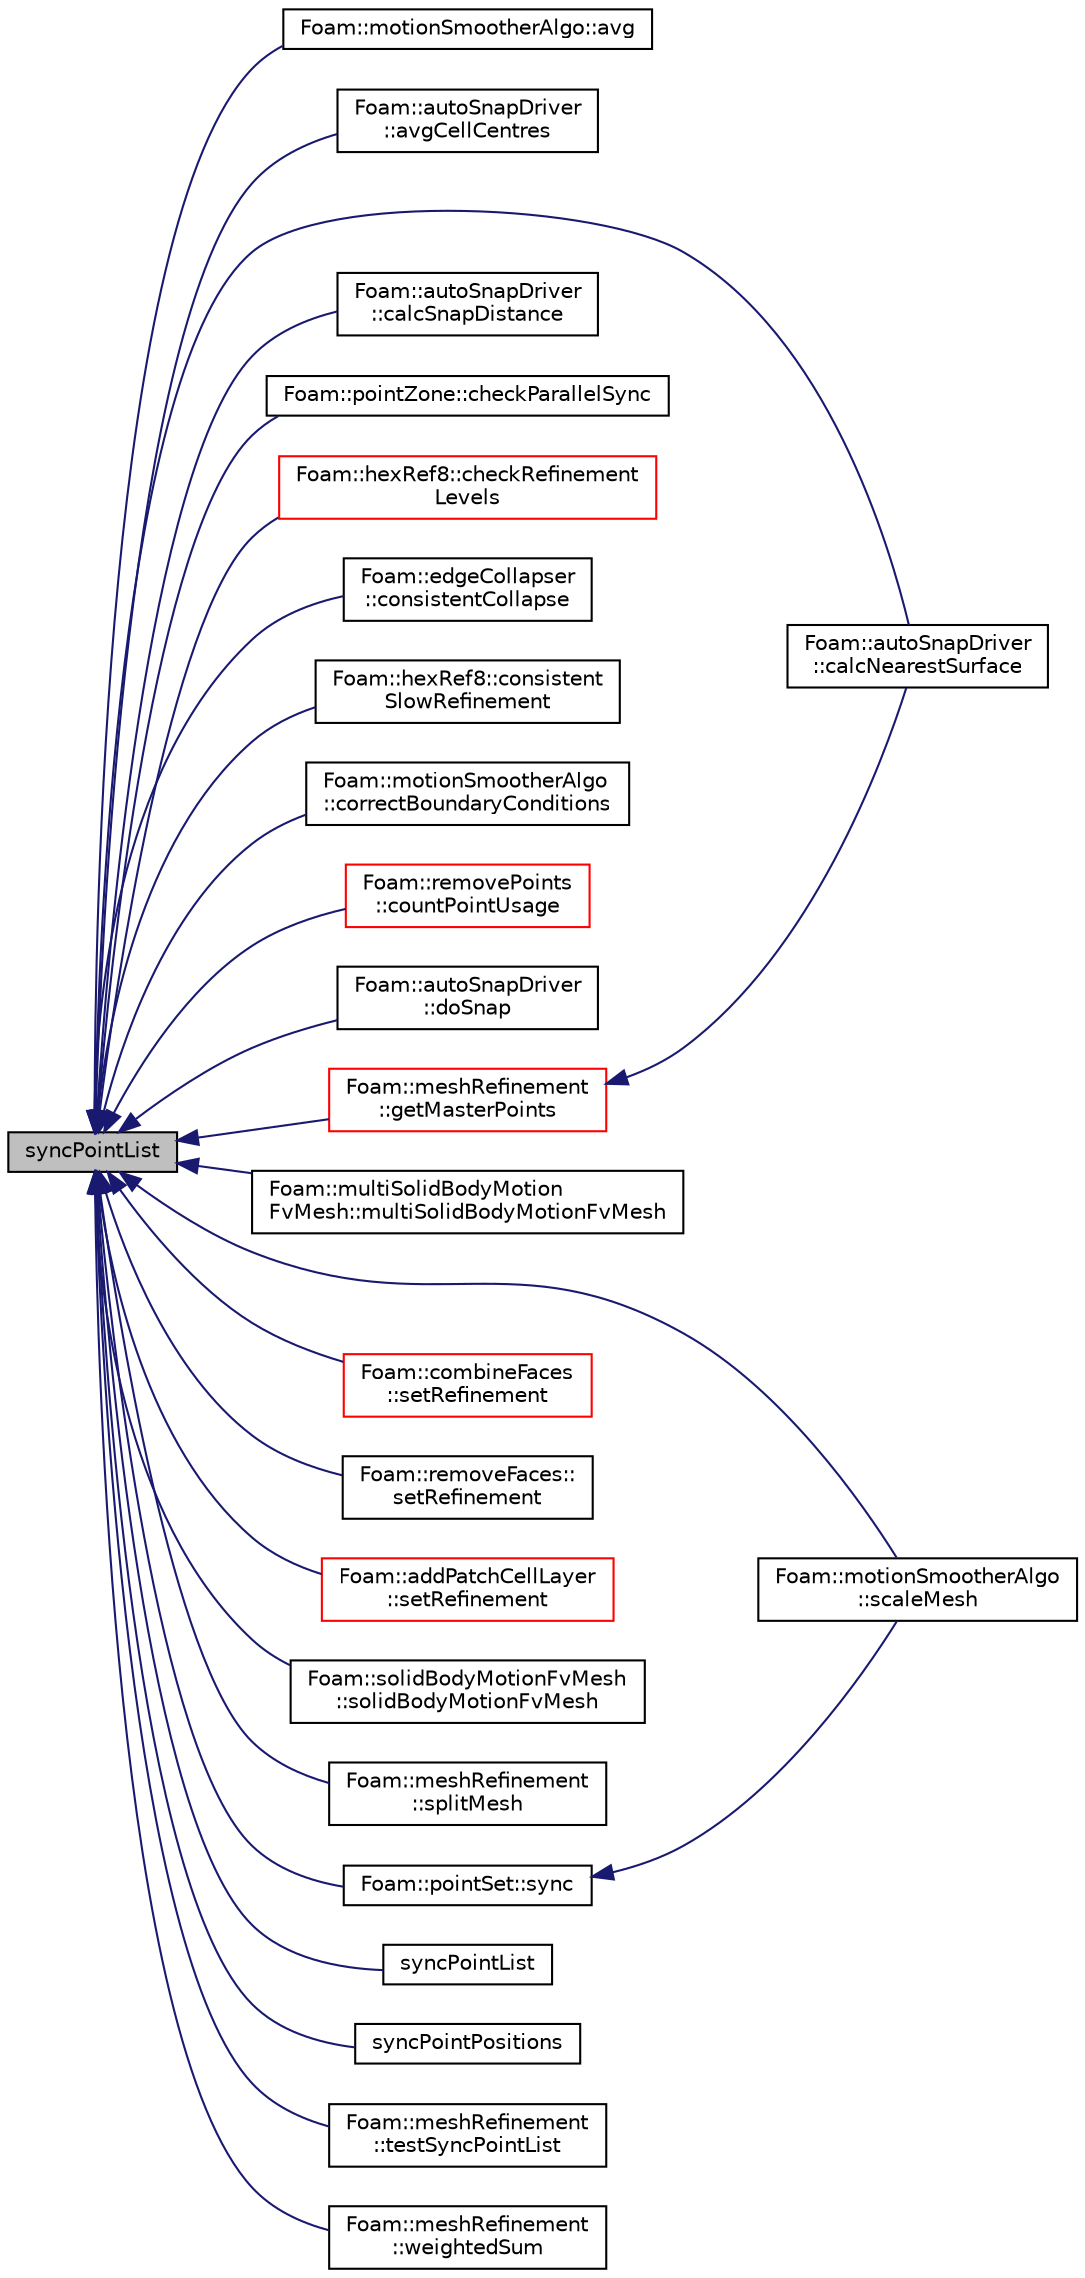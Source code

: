 digraph "syncPointList"
{
  bgcolor="transparent";
  edge [fontname="Helvetica",fontsize="10",labelfontname="Helvetica",labelfontsize="10"];
  node [fontname="Helvetica",fontsize="10",shape=record];
  rankdir="LR";
  Node1 [label="syncPointList",height=0.2,width=0.4,color="black", fillcolor="grey75", style="filled", fontcolor="black"];
  Node1 -> Node2 [dir="back",color="midnightblue",fontsize="10",style="solid",fontname="Helvetica"];
  Node2 [label="Foam::motionSmootherAlgo::avg",height=0.2,width=0.4,color="black",URL="$a01530.html#aa6f9c7ebb447ccec834e8f5689fdebb5"];
  Node1 -> Node3 [dir="back",color="midnightblue",fontsize="10",style="solid",fontname="Helvetica"];
  Node3 [label="Foam::autoSnapDriver\l::avgCellCentres",height=0.2,width=0.4,color="black",URL="$a00088.html#a9a5472df0725c810bc826b246e36068b",tooltip="Helper: calculate average cell centre per point. "];
  Node1 -> Node4 [dir="back",color="midnightblue",fontsize="10",style="solid",fontname="Helvetica"];
  Node4 [label="Foam::autoSnapDriver\l::calcNearestSurface",height=0.2,width=0.4,color="black",URL="$a00088.html#a0a334a64613ee0c208d8edf18306bcf2",tooltip="Per patch point calculate point on nearest surface. Set as. "];
  Node1 -> Node5 [dir="back",color="midnightblue",fontsize="10",style="solid",fontname="Helvetica"];
  Node5 [label="Foam::autoSnapDriver\l::calcSnapDistance",height=0.2,width=0.4,color="black",URL="$a00088.html#afd4d0bc8076355e778a983cde07f58af",tooltip="Calculate edge length per patch point. "];
  Node1 -> Node6 [dir="back",color="midnightblue",fontsize="10",style="solid",fontname="Helvetica"];
  Node6 [label="Foam::pointZone::checkParallelSync",height=0.2,width=0.4,color="black",URL="$a01904.html#a490c98638239707d88ebb005c84997cf",tooltip="Check whether zone is synchronised across coupled boundaries. Return. "];
  Node1 -> Node7 [dir="back",color="midnightblue",fontsize="10",style="solid",fontname="Helvetica"];
  Node7 [label="Foam::hexRef8::checkRefinement\lLevels",height=0.2,width=0.4,color="red",URL="$a01009.html#ab028a1a533caf17855cfb00260729f3c",tooltip="Debug: Check 2:1 consistency across faces. "];
  Node1 -> Node8 [dir="back",color="midnightblue",fontsize="10",style="solid",fontname="Helvetica"];
  Node8 [label="Foam::edgeCollapser\l::consistentCollapse",height=0.2,width=0.4,color="black",URL="$a00613.html#a70ec95413552469153a76deff350a0d5",tooltip="Ensure that the collapse is parallel consistent and update. "];
  Node1 -> Node9 [dir="back",color="midnightblue",fontsize="10",style="solid",fontname="Helvetica"];
  Node9 [label="Foam::hexRef8::consistent\lSlowRefinement",height=0.2,width=0.4,color="black",URL="$a01009.html#aeb54557fb67f4384c1d524d031d65e71",tooltip="Like consistentRefinement but slower: "];
  Node1 -> Node10 [dir="back",color="midnightblue",fontsize="10",style="solid",fontname="Helvetica"];
  Node10 [label="Foam::motionSmootherAlgo\l::correctBoundaryConditions",height=0.2,width=0.4,color="black",URL="$a01530.html#a05d184b200b1ed01aecb634089abaa9b",tooltip="Special correctBoundaryConditions which evaluates fixedValue. "];
  Node1 -> Node11 [dir="back",color="midnightblue",fontsize="10",style="solid",fontname="Helvetica"];
  Node11 [label="Foam::removePoints\l::countPointUsage",height=0.2,width=0.4,color="red",URL="$a02158.html#a6884eaacac39541b80b52140262aecdd",tooltip="Mark in pointCanBeDeleted the points that can be deleted. "];
  Node1 -> Node12 [dir="back",color="midnightblue",fontsize="10",style="solid",fontname="Helvetica"];
  Node12 [label="Foam::autoSnapDriver\l::doSnap",height=0.2,width=0.4,color="black",URL="$a00088.html#adf0870a8be4483ecdb73b26b20d027ee"];
  Node1 -> Node13 [dir="back",color="midnightblue",fontsize="10",style="solid",fontname="Helvetica"];
  Node13 [label="Foam::meshRefinement\l::getMasterPoints",height=0.2,width=0.4,color="red",URL="$a01469.html#ab7f36dd5e2a0f638f316332f5e355ea6",tooltip="Determine master point for subset of points. If coupled. "];
  Node13 -> Node4 [dir="back",color="midnightblue",fontsize="10",style="solid",fontname="Helvetica"];
  Node1 -> Node14 [dir="back",color="midnightblue",fontsize="10",style="solid",fontname="Helvetica"];
  Node14 [label="Foam::multiSolidBodyMotion\lFvMesh::multiSolidBodyMotionFvMesh",height=0.2,width=0.4,color="black",URL="$a01558.html#a51e921d3df17b3742d31ef77f0732942",tooltip="Construct from IOobject. "];
  Node1 -> Node15 [dir="back",color="midnightblue",fontsize="10",style="solid",fontname="Helvetica"];
  Node15 [label="Foam::motionSmootherAlgo\l::scaleMesh",height=0.2,width=0.4,color="black",URL="$a01530.html#a32bff44040e6dbc2f185cba89bcacd6d",tooltip="Move mesh with externally provided mesh constraints. "];
  Node1 -> Node16 [dir="back",color="midnightblue",fontsize="10",style="solid",fontname="Helvetica"];
  Node16 [label="Foam::combineFaces\l::setRefinement",height=0.2,width=0.4,color="red",URL="$a00321.html#a67d2bb0d6cac2b27ae250df417ef6942",tooltip="Play commands into polyTopoChange to combine faces. Gets. "];
  Node1 -> Node17 [dir="back",color="midnightblue",fontsize="10",style="solid",fontname="Helvetica"];
  Node17 [label="Foam::removeFaces::\lsetRefinement",height=0.2,width=0.4,color="black",URL="$a02157.html#ab93e03b88d5ddae1a2a9b101a73f01e6",tooltip="Play commands into polyTopoChange to remove faces. "];
  Node1 -> Node18 [dir="back",color="midnightblue",fontsize="10",style="solid",fontname="Helvetica"];
  Node18 [label="Foam::addPatchCellLayer\l::setRefinement",height=0.2,width=0.4,color="red",URL="$a00024.html#a9488cb0518f21b76444c508cc9658d64",tooltip="Play commands into polyTopoChange to create layers on top. "];
  Node1 -> Node19 [dir="back",color="midnightblue",fontsize="10",style="solid",fontname="Helvetica"];
  Node19 [label="Foam::solidBodyMotionFvMesh\l::solidBodyMotionFvMesh",height=0.2,width=0.4,color="black",URL="$a02364.html#af7e61ff685d96a6e136432a028e3e50d",tooltip="Construct from IOobject. "];
  Node1 -> Node20 [dir="back",color="midnightblue",fontsize="10",style="solid",fontname="Helvetica"];
  Node20 [label="Foam::meshRefinement\l::splitMesh",height=0.2,width=0.4,color="black",URL="$a01469.html#a08f4ea0b833b94c474aa41d492a55d31",tooltip="Split off (with optional buffer layers) unreachable areas. "];
  Node1 -> Node21 [dir="back",color="midnightblue",fontsize="10",style="solid",fontname="Helvetica"];
  Node21 [label="Foam::pointSet::sync",height=0.2,width=0.4,color="black",URL="$a01898.html#aa7fca4a1afef0062c91f4d1e3776659d",tooltip="Sync set across coupled patches. Adds coupled points to set. "];
  Node21 -> Node15 [dir="back",color="midnightblue",fontsize="10",style="solid",fontname="Helvetica"];
  Node1 -> Node22 [dir="back",color="midnightblue",fontsize="10",style="solid",fontname="Helvetica"];
  Node22 [label="syncPointList",height=0.2,width=0.4,color="black",URL="$a02542.html#ac6ac0d60ad15a1137fba0f7e76547562",tooltip="Synchronize values on all mesh points. "];
  Node1 -> Node23 [dir="back",color="midnightblue",fontsize="10",style="solid",fontname="Helvetica"];
  Node23 [label="syncPointPositions",height=0.2,width=0.4,color="black",URL="$a02542.html#ad18787220d4508b97d983b9ac033cffa",tooltip="Synchronize locations on all mesh points. "];
  Node1 -> Node24 [dir="back",color="midnightblue",fontsize="10",style="solid",fontname="Helvetica"];
  Node24 [label="Foam::meshRefinement\l::testSyncPointList",height=0.2,width=0.4,color="black",URL="$a01469.html#a2c3e9138ec97168cea89dfa75579ef77"];
  Node1 -> Node25 [dir="back",color="midnightblue",fontsize="10",style="solid",fontname="Helvetica"];
  Node25 [label="Foam::meshRefinement\l::weightedSum",height=0.2,width=0.4,color="black",URL="$a01469.html#afd1fa532ab6ec81dde2fafe9a3ba7430",tooltip="Helper: weighted sum (over all subset of mesh points) by. "];
}
